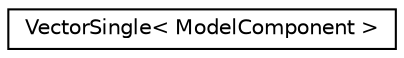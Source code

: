 digraph "Graphical Class Hierarchy"
{
 // LATEX_PDF_SIZE
  edge [fontname="Helvetica",fontsize="10",labelfontname="Helvetica",labelfontsize="10"];
  node [fontname="Helvetica",fontsize="10",shape=record];
  rankdir="LR";
  Node0 [label="VectorSingle\< ModelComponent \>",height=0.2,width=0.4,color="black", fillcolor="white", style="filled",URL="$classpFlow_1_1VectorSingle.html",tooltip=" "];
}
